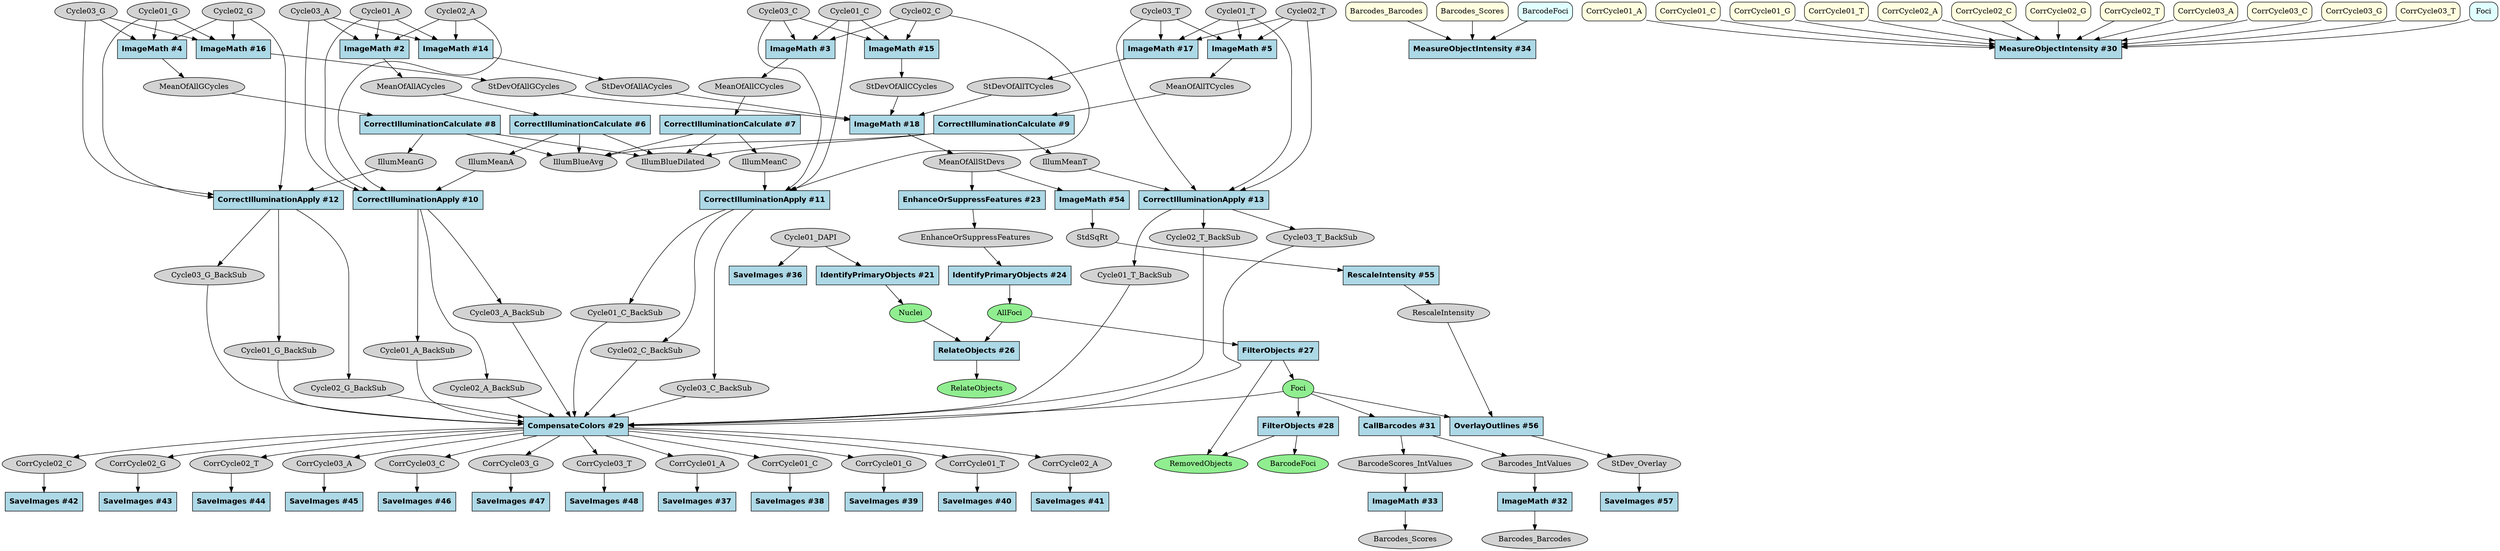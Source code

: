 strict digraph {
CallBarcodes_fffef7ef [type=module, label="CallBarcodes #31", module_name=CallBarcodes, module_num=31, original_num=31, stable_id="CallBarcodes_fffef7ef", enabled=True, shape=box, style=filled, fillcolor=lightblue, fontname="Helvetica-Bold"];
CompensateColors_53d27832 [type=module, label="CompensateColors #29", module_name=CompensateColors, module_num=29, original_num=29, stable_id="CompensateColors_53d27832", enabled=True, shape=box, style=filled, fillcolor=lightblue, fontname="Helvetica-Bold"];
CorrectIlluminationApply_2443fedb [type=module, label="CorrectIlluminationApply #10", module_name=CorrectIlluminationApply, module_num=10, original_num=10, stable_id="CorrectIlluminationApply_2443fedb", enabled=True, shape=box, style=filled, fillcolor=lightblue, fontname="Helvetica-Bold"];
CorrectIlluminationApply_310ce057 [type=module, label="CorrectIlluminationApply #11", module_name=CorrectIlluminationApply, module_num=11, original_num=11, stable_id="CorrectIlluminationApply_310ce057", enabled=True, shape=box, style=filled, fillcolor=lightblue, fontname="Helvetica-Bold"];
CorrectIlluminationApply_5154b9c2 [type=module, label="CorrectIlluminationApply #12", module_name=CorrectIlluminationApply, module_num=12, original_num=12, stable_id="CorrectIlluminationApply_5154b9c2", enabled=True, shape=box, style=filled, fillcolor=lightblue, fontname="Helvetica-Bold"];
CorrectIlluminationApply_a079da8f [type=module, label="CorrectIlluminationApply #13", module_name=CorrectIlluminationApply, module_num=13, original_num=13, stable_id="CorrectIlluminationApply_a079da8f", enabled=True, shape=box, style=filled, fillcolor=lightblue, fontname="Helvetica-Bold"];
CorrectIlluminationCalculate_4e21012 [type=module, label="CorrectIlluminationCalculate #7", module_name=CorrectIlluminationCalculate, module_num=7, original_num=7, stable_id="CorrectIlluminationCalculate_4e21012", enabled=True, shape=box, style=filled, fillcolor=lightblue, fontname="Helvetica-Bold"];
CorrectIlluminationCalculate_59b308f6 [type=module, label="CorrectIlluminationCalculate #8", module_name=CorrectIlluminationCalculate, module_num=8, original_num=8, stable_id="CorrectIlluminationCalculate_59b308f6", enabled=True, shape=box, style=filled, fillcolor=lightblue, fontname="Helvetica-Bold"];
CorrectIlluminationCalculate_75b84226 [type=module, label="CorrectIlluminationCalculate #6", module_name=CorrectIlluminationCalculate, module_num=6, original_num=6, stable_id="CorrectIlluminationCalculate_75b84226", enabled=True, shape=box, style=filled, fillcolor=lightblue, fontname="Helvetica-Bold"];
CorrectIlluminationCalculate_fde33a61 [type=module, label="CorrectIlluminationCalculate #9", module_name=CorrectIlluminationCalculate, module_num=9, original_num=9, stable_id="CorrectIlluminationCalculate_fde33a61", enabled=True, shape=box, style=filled, fillcolor=lightblue, fontname="Helvetica-Bold"];
EnhanceOrSuppressFeatures_acce9315 [type=module, label="EnhanceOrSuppressFeatures #23", module_name=EnhanceOrSuppressFeatures, module_num=23, original_num=23, stable_id="EnhanceOrSuppressFeatures_acce9315", enabled=True, shape=box, style=filled, fillcolor=lightblue, fontname="Helvetica-Bold"];
FilterObjects_13a4152e [type=module, label="FilterObjects #28", module_name=FilterObjects, module_num=28, original_num=28, stable_id="FilterObjects_13a4152e", enabled=True, shape=box, style=filled, fillcolor=lightblue, fontname="Helvetica-Bold"];
FilterObjects_a32c8740 [type=module, label="FilterObjects #27", module_name=FilterObjects, module_num=27, original_num=27, stable_id="FilterObjects_a32c8740", enabled=True, shape=box, style=filled, fillcolor=lightblue, fontname="Helvetica-Bold"];
IdentifyPrimaryObjects_340fa281 [type=module, label="IdentifyPrimaryObjects #24", module_name=IdentifyPrimaryObjects, module_num=24, original_num=24, stable_id="IdentifyPrimaryObjects_340fa281", enabled=True, shape=box, style=filled, fillcolor=lightblue, fontname="Helvetica-Bold"];
IdentifyPrimaryObjects_4c7393ac [type=module, label="IdentifyPrimaryObjects #21", module_name=IdentifyPrimaryObjects, module_num=21, original_num=21, stable_id="IdentifyPrimaryObjects_4c7393ac", enabled=True, shape=box, style=filled, fillcolor=lightblue, fontname="Helvetica-Bold"];
ImageMath_39bd1df5 [type=module, label="ImageMath #2", module_name=ImageMath, module_num=2, original_num=2, stable_id="ImageMath_39bd1df5", enabled=True, shape=box, style=filled, fillcolor=lightblue, fontname="Helvetica-Bold"];
ImageMath_3cae60b [type=module, label="ImageMath #14", module_name=ImageMath, module_num=14, original_num=14, stable_id="ImageMath_3cae60b", enabled=True, shape=box, style=filled, fillcolor=lightblue, fontname="Helvetica-Bold"];
ImageMath_46293d5e [type=module, label="ImageMath #16", module_name=ImageMath, module_num=16, original_num=16, stable_id="ImageMath_46293d5e", enabled=True, shape=box, style=filled, fillcolor=lightblue, fontname="Helvetica-Bold"];
ImageMath_55fcd04d [type=module, label="ImageMath #4", module_name=ImageMath, module_num=4, original_num=4, stable_id="ImageMath_55fcd04d", enabled=True, shape=box, style=filled, fillcolor=lightblue, fontname="Helvetica-Bold"];
ImageMath_8841cfa8 [type=module, label="ImageMath #15", module_name=ImageMath, module_num=15, original_num=15, stable_id="ImageMath_8841cfa8", enabled=True, shape=box, style=filled, fillcolor=lightblue, fontname="Helvetica-Bold"];
ImageMath_93662def [type=module, label="ImageMath #54", module_name=ImageMath, module_num=54, original_num=54, stable_id="ImageMath_93662def", enabled=True, shape=box, style=filled, fillcolor=lightblue, fontname="Helvetica-Bold"];
ImageMath_93db7c2f [type=module, label="ImageMath #3", module_name=ImageMath, module_num=3, original_num=3, stable_id="ImageMath_93db7c2f", enabled=True, shape=box, style=filled, fillcolor=lightblue, fontname="Helvetica-Bold"];
ImageMath_a55cc4f2 [type=module, label="ImageMath #18", module_name=ImageMath, module_num=18, original_num=18, stable_id="ImageMath_a55cc4f2", enabled=True, shape=box, style=filled, fillcolor=lightblue, fontname="Helvetica-Bold"];
ImageMath_a6292ec7 [type=module, label="ImageMath #33", module_name=ImageMath, module_num=33, original_num=33, stable_id="ImageMath_a6292ec7", enabled=True, shape=box, style=filled, fillcolor=lightblue, fontname="Helvetica-Bold"];
ImageMath_b6f54fd [type=module, label="ImageMath #5", module_name=ImageMath, module_num=5, original_num=5, stable_id="ImageMath_b6f54fd", enabled=True, shape=box, style=filled, fillcolor=lightblue, fontname="Helvetica-Bold"];
ImageMath_c543fece [type=module, label="ImageMath #32", module_name=ImageMath, module_num=32, original_num=32, stable_id="ImageMath_c543fece", enabled=True, shape=box, style=filled, fillcolor=lightblue, fontname="Helvetica-Bold"];
ImageMath_eb868414 [type=module, label="ImageMath #17", module_name=ImageMath, module_num=17, original_num=17, stable_id="ImageMath_eb868414", enabled=True, shape=box, style=filled, fillcolor=lightblue, fontname="Helvetica-Bold"];
MeasureObjectIntensity_59e1718c [type=module, label="MeasureObjectIntensity #34", module_name=MeasureObjectIntensity, module_num=34, original_num=34, stable_id="MeasureObjectIntensity_59e1718c", enabled=True, shape=box, style=filled, fillcolor=lightblue, fontname="Helvetica-Bold"];
MeasureObjectIntensity_f7dbc34a [type=module, label="MeasureObjectIntensity #30", module_name=MeasureObjectIntensity, module_num=30, original_num=30, stable_id="MeasureObjectIntensity_f7dbc34a", enabled=True, shape=box, style=filled, fillcolor=lightblue, fontname="Helvetica-Bold"];
OverlayOutlines_e602f0fb [type=module, label="OverlayOutlines #56", module_name=OverlayOutlines, module_num=56, original_num=56, stable_id="OverlayOutlines_e602f0fb", enabled=True, shape=box, style=filled, fillcolor=lightblue, fontname="Helvetica-Bold"];
RelateObjects_7cb6cf07 [type=module, label="RelateObjects #26", module_name=RelateObjects, module_num=26, original_num=26, stable_id="RelateObjects_7cb6cf07", enabled=True, shape=box, style=filled, fillcolor=lightblue, fontname="Helvetica-Bold"];
RescaleIntensity_df8c3554 [type=module, label="RescaleIntensity #55", module_name=RescaleIntensity, module_num=55, original_num=55, stable_id="RescaleIntensity_df8c3554", enabled=True, shape=box, style=filled, fillcolor=lightblue, fontname="Helvetica-Bold"];
SaveImages_25052941 [type=module, label="SaveImages #47", module_name=SaveImages, module_num=47, original_num=47, stable_id="SaveImages_25052941", enabled=True, shape=box, style=filled, fillcolor=lightblue, fontname="Helvetica-Bold"];
SaveImages_2c7849b3 [type=module, label="SaveImages #48", module_name=SaveImages, module_num=48, original_num=48, stable_id="SaveImages_2c7849b3", enabled=True, shape=box, style=filled, fillcolor=lightblue, fontname="Helvetica-Bold"];
SaveImages_3a769280 [type=module, label="SaveImages #41", module_name=SaveImages, module_num=41, original_num=41, stable_id="SaveImages_3a769280", enabled=True, shape=box, style=filled, fillcolor=lightblue, fontname="Helvetica-Bold"];
SaveImages_3ffb9c37 [type=module, label="SaveImages #44", module_name=SaveImages, module_num=44, original_num=44, stable_id="SaveImages_3ffb9c37", enabled=True, shape=box, style=filled, fillcolor=lightblue, fontname="Helvetica-Bold"];
SaveImages_57e92be6 [type=module, label="SaveImages #57", module_name=SaveImages, module_num=57, original_num=57, stable_id="SaveImages_57e92be6", enabled=True, shape=box, style=filled, fillcolor=lightblue, fontname="Helvetica-Bold"];
SaveImages_8a2d8d72 [type=module, label="SaveImages #37", module_name=SaveImages, module_num=37, original_num=37, stable_id="SaveImages_8a2d8d72", enabled=True, shape=box, style=filled, fillcolor=lightblue, fontname="Helvetica-Bold"];
SaveImages_bad3d20a [type=module, label="SaveImages #46", module_name=SaveImages, module_num=46, original_num=46, stable_id="SaveImages_bad3d20a", enabled=True, shape=box, style=filled, fillcolor=lightblue, fontname="Helvetica-Bold"];
SaveImages_c450b19c [type=module, label="SaveImages #42", module_name=SaveImages, module_num=42, original_num=42, stable_id="SaveImages_c450b19c", enabled=True, shape=box, style=filled, fillcolor=lightblue, fontname="Helvetica-Bold"];
SaveImages_d3ae1a58 [type=module, label="SaveImages #43", module_name=SaveImages, module_num=43, original_num=43, stable_id="SaveImages_d3ae1a58", enabled=True, shape=box, style=filled, fillcolor=lightblue, fontname="Helvetica-Bold"];
SaveImages_d3c46515 [type=module, label="SaveImages #39", module_name=SaveImages, module_num=39, original_num=39, stable_id="SaveImages_d3c46515", enabled=True, shape=box, style=filled, fillcolor=lightblue, fontname="Helvetica-Bold"];
SaveImages_dd3b9f95 [type=module, label="SaveImages #40", module_name=SaveImages, module_num=40, original_num=40, stable_id="SaveImages_dd3b9f95", enabled=True, shape=box, style=filled, fillcolor=lightblue, fontname="Helvetica-Bold"];
SaveImages_eb40c725 [type=module, label="SaveImages #38", module_name=SaveImages, module_num=38, original_num=38, stable_id="SaveImages_eb40c725", enabled=True, shape=box, style=filled, fillcolor=lightblue, fontname="Helvetica-Bold"];
SaveImages_f50f11d9 [type=module, label="SaveImages #45", module_name=SaveImages, module_num=45, original_num=45, stable_id="SaveImages_f50f11d9", enabled=True, shape=box, style=filled, fillcolor=lightblue, fontname="Helvetica-Bold"];
SaveImages_f60a1214 [type=module, label="SaveImages #36", module_name=SaveImages, module_num=36, original_num=36, stable_id="SaveImages_f60a1214", enabled=True, shape=box, style=filled, fillcolor=lightblue, fontname="Helvetica-Bold"];
image__BarcodeScores_IntValues [type=image, label="BarcodeScores_IntValues", shape=ellipse, style=filled, fillcolor=lightgray];
image__Barcodes_Barcodes [type=image, label="Barcodes_Barcodes", shape=ellipse, style=filled, fillcolor=lightgray];
image__Barcodes_IntValues [type=image, label="Barcodes_IntValues", shape=ellipse, style=filled, fillcolor=lightgray];
image__Barcodes_Scores [type=image, label="Barcodes_Scores", shape=ellipse, style=filled, fillcolor=lightgray];
image__CorrCycle01_A [type=image, label="CorrCycle01_A", shape=ellipse, style=filled, fillcolor=lightgray];
image__CorrCycle01_C [type=image, label="CorrCycle01_C", shape=ellipse, style=filled, fillcolor=lightgray];
image__CorrCycle01_G [type=image, label="CorrCycle01_G", shape=ellipse, style=filled, fillcolor=lightgray];
image__CorrCycle01_T [type=image, label="CorrCycle01_T", shape=ellipse, style=filled, fillcolor=lightgray];
image__CorrCycle02_A [type=image, label="CorrCycle02_A", shape=ellipse, style=filled, fillcolor=lightgray];
image__CorrCycle02_C [type=image, label="CorrCycle02_C", shape=ellipse, style=filled, fillcolor=lightgray];
image__CorrCycle02_G [type=image, label="CorrCycle02_G", shape=ellipse, style=filled, fillcolor=lightgray];
image__CorrCycle02_T [type=image, label="CorrCycle02_T", shape=ellipse, style=filled, fillcolor=lightgray];
image__CorrCycle03_A [type=image, label="CorrCycle03_A", shape=ellipse, style=filled, fillcolor=lightgray];
image__CorrCycle03_C [type=image, label="CorrCycle03_C", shape=ellipse, style=filled, fillcolor=lightgray];
image__CorrCycle03_G [type=image, label="CorrCycle03_G", shape=ellipse, style=filled, fillcolor=lightgray];
image__CorrCycle03_T [type=image, label="CorrCycle03_T", shape=ellipse, style=filled, fillcolor=lightgray];
image__Cycle01_A [type=image, label="Cycle01_A", shape=ellipse, style=filled, fillcolor=lightgray];
image__Cycle01_A_BackSub [type=image, label="Cycle01_A_BackSub", shape=ellipse, style=filled, fillcolor=lightgray];
image__Cycle01_C [type=image, label="Cycle01_C", shape=ellipse, style=filled, fillcolor=lightgray];
image__Cycle01_C_BackSub [type=image, label="Cycle01_C_BackSub", shape=ellipse, style=filled, fillcolor=lightgray];
image__Cycle01_DAPI [type=image, label="Cycle01_DAPI", shape=ellipse, style=filled, fillcolor=lightgray];
image__Cycle01_G [type=image, label="Cycle01_G", shape=ellipse, style=filled, fillcolor=lightgray];
image__Cycle01_G_BackSub [type=image, label="Cycle01_G_BackSub", shape=ellipse, style=filled, fillcolor=lightgray];
image__Cycle01_T [type=image, label="Cycle01_T", shape=ellipse, style=filled, fillcolor=lightgray];
image__Cycle01_T_BackSub [type=image, label="Cycle01_T_BackSub", shape=ellipse, style=filled, fillcolor=lightgray];
image__Cycle02_A [type=image, label="Cycle02_A", shape=ellipse, style=filled, fillcolor=lightgray];
image__Cycle02_A_BackSub [type=image, label="Cycle02_A_BackSub", shape=ellipse, style=filled, fillcolor=lightgray];
image__Cycle02_C [type=image, label="Cycle02_C", shape=ellipse, style=filled, fillcolor=lightgray];
image__Cycle02_C_BackSub [type=image, label="Cycle02_C_BackSub", shape=ellipse, style=filled, fillcolor=lightgray];
image__Cycle02_G [type=image, label="Cycle02_G", shape=ellipse, style=filled, fillcolor=lightgray];
image__Cycle02_G_BackSub [type=image, label="Cycle02_G_BackSub", shape=ellipse, style=filled, fillcolor=lightgray];
image__Cycle02_T [type=image, label="Cycle02_T", shape=ellipse, style=filled, fillcolor=lightgray];
image__Cycle02_T_BackSub [type=image, label="Cycle02_T_BackSub", shape=ellipse, style=filled, fillcolor=lightgray];
image__Cycle03_A [type=image, label="Cycle03_A", shape=ellipse, style=filled, fillcolor=lightgray];
image__Cycle03_A_BackSub [type=image, label="Cycle03_A_BackSub", shape=ellipse, style=filled, fillcolor=lightgray];
image__Cycle03_C [type=image, label="Cycle03_C", shape=ellipse, style=filled, fillcolor=lightgray];
image__Cycle03_C_BackSub [type=image, label="Cycle03_C_BackSub", shape=ellipse, style=filled, fillcolor=lightgray];
image__Cycle03_G [type=image, label="Cycle03_G", shape=ellipse, style=filled, fillcolor=lightgray];
image__Cycle03_G_BackSub [type=image, label="Cycle03_G_BackSub", shape=ellipse, style=filled, fillcolor=lightgray];
image__Cycle03_T [type=image, label="Cycle03_T", shape=ellipse, style=filled, fillcolor=lightgray];
image__Cycle03_T_BackSub [type=image, label="Cycle03_T_BackSub", shape=ellipse, style=filled, fillcolor=lightgray];
image__EnhanceOrSuppressFeatures [type=image, label=EnhanceOrSuppressFeatures, shape=ellipse, style=filled, fillcolor=lightgray];
image__IllumBlueAvg [type=image, label=IllumBlueAvg, shape=ellipse, style=filled, fillcolor=lightgray];
image__IllumBlueDilated [type=image, label=IllumBlueDilated, shape=ellipse, style=filled, fillcolor=lightgray];
image__IllumMeanA [type=image, label=IllumMeanA, shape=ellipse, style=filled, fillcolor=lightgray];
image__IllumMeanC [type=image, label=IllumMeanC, shape=ellipse, style=filled, fillcolor=lightgray];
image__IllumMeanG [type=image, label=IllumMeanG, shape=ellipse, style=filled, fillcolor=lightgray];
image__IllumMeanT [type=image, label=IllumMeanT, shape=ellipse, style=filled, fillcolor=lightgray];
image__MeanOfAllACycles [type=image, label=MeanOfAllACycles, shape=ellipse, style=filled, fillcolor=lightgray];
image__MeanOfAllCCycles [type=image, label=MeanOfAllCCycles, shape=ellipse, style=filled, fillcolor=lightgray];
image__MeanOfAllGCycles [type=image, label=MeanOfAllGCycles, shape=ellipse, style=filled, fillcolor=lightgray];
image__MeanOfAllStDevs [type=image, label=MeanOfAllStDevs, shape=ellipse, style=filled, fillcolor=lightgray];
image__MeanOfAllTCycles [type=image, label=MeanOfAllTCycles, shape=ellipse, style=filled, fillcolor=lightgray];
image__RescaleIntensity [type=image, label=RescaleIntensity, shape=ellipse, style=filled, fillcolor=lightgray];
image__StDevOfAllACycles [type=image, label=StDevOfAllACycles, shape=ellipse, style=filled, fillcolor=lightgray];
image__StDevOfAllCCycles [type=image, label=StDevOfAllCCycles, shape=ellipse, style=filled, fillcolor=lightgray];
image__StDevOfAllGCycles [type=image, label=StDevOfAllGCycles, shape=ellipse, style=filled, fillcolor=lightgray];
image__StDevOfAllTCycles [type=image, label=StDevOfAllTCycles, shape=ellipse, style=filled, fillcolor=lightgray];
image__StDev_Overlay [type=image, label="StDev_Overlay", shape=ellipse, style=filled, fillcolor=lightgray];
image__StdSqRt [type=image, label=StdSqRt, shape=ellipse, style=filled, fillcolor=lightgray];
image_list__Barcodes_Barcodes [type="image_list", label="Barcodes_Barcodes", shape=box, style="filled,rounded", fillcolor=lightyellow];
image_list__Barcodes_Scores [type="image_list", label="Barcodes_Scores", shape=box, style="filled,rounded", fillcolor=lightyellow];
image_list__CorrCycle01_A [type="image_list", label="CorrCycle01_A", shape=box, style="filled,rounded", fillcolor=lightyellow];
image_list__CorrCycle01_C [type="image_list", label="CorrCycle01_C", shape=box, style="filled,rounded", fillcolor=lightyellow];
image_list__CorrCycle01_G [type="image_list", label="CorrCycle01_G", shape=box, style="filled,rounded", fillcolor=lightyellow];
image_list__CorrCycle01_T [type="image_list", label="CorrCycle01_T", shape=box, style="filled,rounded", fillcolor=lightyellow];
image_list__CorrCycle02_A [type="image_list", label="CorrCycle02_A", shape=box, style="filled,rounded", fillcolor=lightyellow];
image_list__CorrCycle02_C [type="image_list", label="CorrCycle02_C", shape=box, style="filled,rounded", fillcolor=lightyellow];
image_list__CorrCycle02_G [type="image_list", label="CorrCycle02_G", shape=box, style="filled,rounded", fillcolor=lightyellow];
image_list__CorrCycle02_T [type="image_list", label="CorrCycle02_T", shape=box, style="filled,rounded", fillcolor=lightyellow];
image_list__CorrCycle03_A [type="image_list", label="CorrCycle03_A", shape=box, style="filled,rounded", fillcolor=lightyellow];
image_list__CorrCycle03_C [type="image_list", label="CorrCycle03_C", shape=box, style="filled,rounded", fillcolor=lightyellow];
image_list__CorrCycle03_G [type="image_list", label="CorrCycle03_G", shape=box, style="filled,rounded", fillcolor=lightyellow];
image_list__CorrCycle03_T [type="image_list", label="CorrCycle03_T", shape=box, style="filled,rounded", fillcolor=lightyellow];
object__AllFoci [type=object, label=AllFoci, shape=ellipse, style=filled, fillcolor=lightgreen];
object__BarcodeFoci [type=object, label=BarcodeFoci, shape=ellipse, style=filled, fillcolor=lightgreen];
object__Foci [type=object, label=Foci, shape=ellipse, style=filled, fillcolor=lightgreen];
object__Nuclei [type=object, label=Nuclei, shape=ellipse, style=filled, fillcolor=lightgreen];
object__RelateObjects [type=object, label=RelateObjects, shape=ellipse, style=filled, fillcolor=lightgreen];
object__RemovedObjects [type=object, label=RemovedObjects, shape=ellipse, style=filled, fillcolor=lightgreen];
object_list__BarcodeFoci [type="object_list", label=BarcodeFoci, shape=box, style="filled,rounded", fillcolor=lightcyan];
object_list__Foci [type="object_list", label=Foci, shape=box, style="filled,rounded", fillcolor=lightcyan];
CallBarcodes_fffef7ef -> image__BarcodeScores_IntValues [type="image_output"];
CallBarcodes_fffef7ef -> image__Barcodes_IntValues [type="image_output"];
CompensateColors_53d27832 -> image__CorrCycle01_A [type="image_output"];
CompensateColors_53d27832 -> image__CorrCycle01_C [type="image_output"];
CompensateColors_53d27832 -> image__CorrCycle01_G [type="image_output"];
CompensateColors_53d27832 -> image__CorrCycle01_T [type="image_output"];
CompensateColors_53d27832 -> image__CorrCycle02_A [type="image_output"];
CompensateColors_53d27832 -> image__CorrCycle02_C [type="image_output"];
CompensateColors_53d27832 -> image__CorrCycle02_G [type="image_output"];
CompensateColors_53d27832 -> image__CorrCycle02_T [type="image_output"];
CompensateColors_53d27832 -> image__CorrCycle03_A [type="image_output"];
CompensateColors_53d27832 -> image__CorrCycle03_C [type="image_output"];
CompensateColors_53d27832 -> image__CorrCycle03_G [type="image_output"];
CompensateColors_53d27832 -> image__CorrCycle03_T [type="image_output"];
CorrectIlluminationApply_2443fedb -> image__Cycle01_A_BackSub [type="image_output"];
CorrectIlluminationApply_2443fedb -> image__Cycle02_A_BackSub [type="image_output"];
CorrectIlluminationApply_2443fedb -> image__Cycle03_A_BackSub [type="image_output"];
CorrectIlluminationApply_310ce057 -> image__Cycle01_C_BackSub [type="image_output"];
CorrectIlluminationApply_310ce057 -> image__Cycle02_C_BackSub [type="image_output"];
CorrectIlluminationApply_310ce057 -> image__Cycle03_C_BackSub [type="image_output"];
CorrectIlluminationApply_5154b9c2 -> image__Cycle01_G_BackSub [type="image_output"];
CorrectIlluminationApply_5154b9c2 -> image__Cycle02_G_BackSub [type="image_output"];
CorrectIlluminationApply_5154b9c2 -> image__Cycle03_G_BackSub [type="image_output"];
CorrectIlluminationApply_a079da8f -> image__Cycle01_T_BackSub [type="image_output"];
CorrectIlluminationApply_a079da8f -> image__Cycle02_T_BackSub [type="image_output"];
CorrectIlluminationApply_a079da8f -> image__Cycle03_T_BackSub [type="image_output"];
CorrectIlluminationCalculate_4e21012 -> image__IllumBlueAvg [type="image_output"];
CorrectIlluminationCalculate_4e21012 -> image__IllumBlueDilated [type="image_output"];
CorrectIlluminationCalculate_4e21012 -> image__IllumMeanC [type="image_output"];
CorrectIlluminationCalculate_59b308f6 -> image__IllumBlueAvg [type="image_output"];
CorrectIlluminationCalculate_59b308f6 -> image__IllumBlueDilated [type="image_output"];
CorrectIlluminationCalculate_59b308f6 -> image__IllumMeanG [type="image_output"];
CorrectIlluminationCalculate_75b84226 -> image__IllumBlueAvg [type="image_output"];
CorrectIlluminationCalculate_75b84226 -> image__IllumBlueDilated [type="image_output"];
CorrectIlluminationCalculate_75b84226 -> image__IllumMeanA [type="image_output"];
CorrectIlluminationCalculate_fde33a61 -> image__IllumBlueAvg [type="image_output"];
CorrectIlluminationCalculate_fde33a61 -> image__IllumBlueDilated [type="image_output"];
CorrectIlluminationCalculate_fde33a61 -> image__IllumMeanT [type="image_output"];
EnhanceOrSuppressFeatures_acce9315 -> image__EnhanceOrSuppressFeatures [type="image_output"];
FilterObjects_13a4152e -> object__BarcodeFoci [type="object_output"];
FilterObjects_13a4152e -> object__RemovedObjects [type="object_output"];
FilterObjects_a32c8740 -> object__Foci [type="object_output"];
FilterObjects_a32c8740 -> object__RemovedObjects [type="object_output"];
IdentifyPrimaryObjects_340fa281 -> object__AllFoci [type="object_output"];
IdentifyPrimaryObjects_4c7393ac -> object__Nuclei [type="object_output"];
ImageMath_39bd1df5 -> image__MeanOfAllACycles [type="image_output"];
ImageMath_3cae60b -> image__StDevOfAllACycles [type="image_output"];
ImageMath_46293d5e -> image__StDevOfAllGCycles [type="image_output"];
ImageMath_55fcd04d -> image__MeanOfAllGCycles [type="image_output"];
ImageMath_8841cfa8 -> image__StDevOfAllCCycles [type="image_output"];
ImageMath_93662def -> image__StdSqRt [type="image_output"];
ImageMath_93db7c2f -> image__MeanOfAllCCycles [type="image_output"];
ImageMath_a55cc4f2 -> image__MeanOfAllStDevs [type="image_output"];
ImageMath_a6292ec7 -> image__Barcodes_Scores [type="image_output"];
ImageMath_b6f54fd -> image__MeanOfAllTCycles [type="image_output"];
ImageMath_c543fece -> image__Barcodes_Barcodes [type="image_output"];
ImageMath_eb868414 -> image__StDevOfAllTCycles [type="image_output"];
OverlayOutlines_e602f0fb -> image__StDev_Overlay [type="image_output"];
RelateObjects_7cb6cf07 -> object__RelateObjects [type="object_output"];
RescaleIntensity_df8c3554 -> image__RescaleIntensity [type="image_output"];
image__BarcodeScores_IntValues -> ImageMath_a6292ec7 [type="image_input"];
image__Barcodes_IntValues -> ImageMath_c543fece [type="image_input"];
image__CorrCycle01_A -> SaveImages_8a2d8d72 [type="image_input"];
image__CorrCycle01_C -> SaveImages_eb40c725 [type="image_input"];
image__CorrCycle01_G -> SaveImages_d3c46515 [type="image_input"];
image__CorrCycle01_T -> SaveImages_dd3b9f95 [type="image_input"];
image__CorrCycle02_A -> SaveImages_3a769280 [type="image_input"];
image__CorrCycle02_C -> SaveImages_c450b19c [type="image_input"];
image__CorrCycle02_G -> SaveImages_d3ae1a58 [type="image_input"];
image__CorrCycle02_T -> SaveImages_3ffb9c37 [type="image_input"];
image__CorrCycle03_A -> SaveImages_f50f11d9 [type="image_input"];
image__CorrCycle03_C -> SaveImages_bad3d20a [type="image_input"];
image__CorrCycle03_G -> SaveImages_25052941 [type="image_input"];
image__CorrCycle03_T -> SaveImages_2c7849b3 [type="image_input"];
image__Cycle01_A -> CorrectIlluminationApply_2443fedb [type="image_input"];
image__Cycle01_A -> ImageMath_39bd1df5 [type="image_input"];
image__Cycle01_A -> ImageMath_3cae60b [type="image_input"];
image__Cycle01_A_BackSub -> CompensateColors_53d27832 [type="image_input"];
image__Cycle01_C -> CorrectIlluminationApply_310ce057 [type="image_input"];
image__Cycle01_C -> ImageMath_8841cfa8 [type="image_input"];
image__Cycle01_C -> ImageMath_93db7c2f [type="image_input"];
image__Cycle01_C_BackSub -> CompensateColors_53d27832 [type="image_input"];
image__Cycle01_DAPI -> IdentifyPrimaryObjects_4c7393ac [type="image_input"];
image__Cycle01_DAPI -> SaveImages_f60a1214 [type="image_input"];
image__Cycle01_G -> CorrectIlluminationApply_5154b9c2 [type="image_input"];
image__Cycle01_G -> ImageMath_46293d5e [type="image_input"];
image__Cycle01_G -> ImageMath_55fcd04d [type="image_input"];
image__Cycle01_G_BackSub -> CompensateColors_53d27832 [type="image_input"];
image__Cycle01_T -> CorrectIlluminationApply_a079da8f [type="image_input"];
image__Cycle01_T -> ImageMath_b6f54fd [type="image_input"];
image__Cycle01_T -> ImageMath_eb868414 [type="image_input"];
image__Cycle01_T_BackSub -> CompensateColors_53d27832 [type="image_input"];
image__Cycle02_A -> CorrectIlluminationApply_2443fedb [type="image_input"];
image__Cycle02_A -> ImageMath_39bd1df5 [type="image_input"];
image__Cycle02_A -> ImageMath_3cae60b [type="image_input"];
image__Cycle02_A_BackSub -> CompensateColors_53d27832 [type="image_input"];
image__Cycle02_C -> CorrectIlluminationApply_310ce057 [type="image_input"];
image__Cycle02_C -> ImageMath_8841cfa8 [type="image_input"];
image__Cycle02_C -> ImageMath_93db7c2f [type="image_input"];
image__Cycle02_C_BackSub -> CompensateColors_53d27832 [type="image_input"];
image__Cycle02_G -> CorrectIlluminationApply_5154b9c2 [type="image_input"];
image__Cycle02_G -> ImageMath_46293d5e [type="image_input"];
image__Cycle02_G -> ImageMath_55fcd04d [type="image_input"];
image__Cycle02_G_BackSub -> CompensateColors_53d27832 [type="image_input"];
image__Cycle02_T -> CorrectIlluminationApply_a079da8f [type="image_input"];
image__Cycle02_T -> ImageMath_b6f54fd [type="image_input"];
image__Cycle02_T -> ImageMath_eb868414 [type="image_input"];
image__Cycle02_T_BackSub -> CompensateColors_53d27832 [type="image_input"];
image__Cycle03_A -> CorrectIlluminationApply_2443fedb [type="image_input"];
image__Cycle03_A -> ImageMath_39bd1df5 [type="image_input"];
image__Cycle03_A -> ImageMath_3cae60b [type="image_input"];
image__Cycle03_A_BackSub -> CompensateColors_53d27832 [type="image_input"];
image__Cycle03_C -> CorrectIlluminationApply_310ce057 [type="image_input"];
image__Cycle03_C -> ImageMath_8841cfa8 [type="image_input"];
image__Cycle03_C -> ImageMath_93db7c2f [type="image_input"];
image__Cycle03_C_BackSub -> CompensateColors_53d27832 [type="image_input"];
image__Cycle03_G -> CorrectIlluminationApply_5154b9c2 [type="image_input"];
image__Cycle03_G -> ImageMath_46293d5e [type="image_input"];
image__Cycle03_G -> ImageMath_55fcd04d [type="image_input"];
image__Cycle03_G_BackSub -> CompensateColors_53d27832 [type="image_input"];
image__Cycle03_T -> CorrectIlluminationApply_a079da8f [type="image_input"];
image__Cycle03_T -> ImageMath_b6f54fd [type="image_input"];
image__Cycle03_T -> ImageMath_eb868414 [type="image_input"];
image__Cycle03_T_BackSub -> CompensateColors_53d27832 [type="image_input"];
image__EnhanceOrSuppressFeatures -> IdentifyPrimaryObjects_340fa281 [type="image_input"];
image__IllumMeanA -> CorrectIlluminationApply_2443fedb [type="image_input"];
image__IllumMeanC -> CorrectIlluminationApply_310ce057 [type="image_input"];
image__IllumMeanG -> CorrectIlluminationApply_5154b9c2 [type="image_input"];
image__IllumMeanT -> CorrectIlluminationApply_a079da8f [type="image_input"];
image__MeanOfAllACycles -> CorrectIlluminationCalculate_75b84226 [type="image_input"];
image__MeanOfAllCCycles -> CorrectIlluminationCalculate_4e21012 [type="image_input"];
image__MeanOfAllGCycles -> CorrectIlluminationCalculate_59b308f6 [type="image_input"];
image__MeanOfAllStDevs -> EnhanceOrSuppressFeatures_acce9315 [type="image_input"];
image__MeanOfAllStDevs -> ImageMath_93662def [type="image_input"];
image__MeanOfAllTCycles -> CorrectIlluminationCalculate_fde33a61 [type="image_input"];
image__RescaleIntensity -> OverlayOutlines_e602f0fb [type="image_input"];
image__StDevOfAllACycles -> ImageMath_a55cc4f2 [type="image_input"];
image__StDevOfAllCCycles -> ImageMath_a55cc4f2 [type="image_input"];
image__StDevOfAllGCycles -> ImageMath_a55cc4f2 [type="image_input"];
image__StDevOfAllTCycles -> ImageMath_a55cc4f2 [type="image_input"];
image__StDev_Overlay -> SaveImages_57e92be6 [type="image_input"];
image__StdSqRt -> RescaleIntensity_df8c3554 [type="image_input"];
image_list__Barcodes_Barcodes -> MeasureObjectIntensity_59e1718c [type="image_list_input"];
image_list__Barcodes_Scores -> MeasureObjectIntensity_59e1718c [type="image_list_input"];
image_list__CorrCycle01_A -> MeasureObjectIntensity_f7dbc34a [type="image_list_input"];
image_list__CorrCycle01_C -> MeasureObjectIntensity_f7dbc34a [type="image_list_input"];
image_list__CorrCycle01_G -> MeasureObjectIntensity_f7dbc34a [type="image_list_input"];
image_list__CorrCycle01_T -> MeasureObjectIntensity_f7dbc34a [type="image_list_input"];
image_list__CorrCycle02_A -> MeasureObjectIntensity_f7dbc34a [type="image_list_input"];
image_list__CorrCycle02_C -> MeasureObjectIntensity_f7dbc34a [type="image_list_input"];
image_list__CorrCycle02_G -> MeasureObjectIntensity_f7dbc34a [type="image_list_input"];
image_list__CorrCycle02_T -> MeasureObjectIntensity_f7dbc34a [type="image_list_input"];
image_list__CorrCycle03_A -> MeasureObjectIntensity_f7dbc34a [type="image_list_input"];
image_list__CorrCycle03_C -> MeasureObjectIntensity_f7dbc34a [type="image_list_input"];
image_list__CorrCycle03_G -> MeasureObjectIntensity_f7dbc34a [type="image_list_input"];
image_list__CorrCycle03_T -> MeasureObjectIntensity_f7dbc34a [type="image_list_input"];
object__AllFoci -> FilterObjects_a32c8740 [type="object_input"];
object__AllFoci -> RelateObjects_7cb6cf07 [type="object_input"];
object__Foci -> CallBarcodes_fffef7ef [type="object_input"];
object__Foci -> CompensateColors_53d27832 [type="object_input"];
object__Foci -> FilterObjects_13a4152e [type="object_input"];
object__Foci -> OverlayOutlines_e602f0fb [type="object_input"];
object__Nuclei -> RelateObjects_7cb6cf07 [type="object_input"];
object_list__BarcodeFoci -> MeasureObjectIntensity_59e1718c [type="object_list_input"];
object_list__Foci -> MeasureObjectIntensity_f7dbc34a [type="object_list_input"];
}
